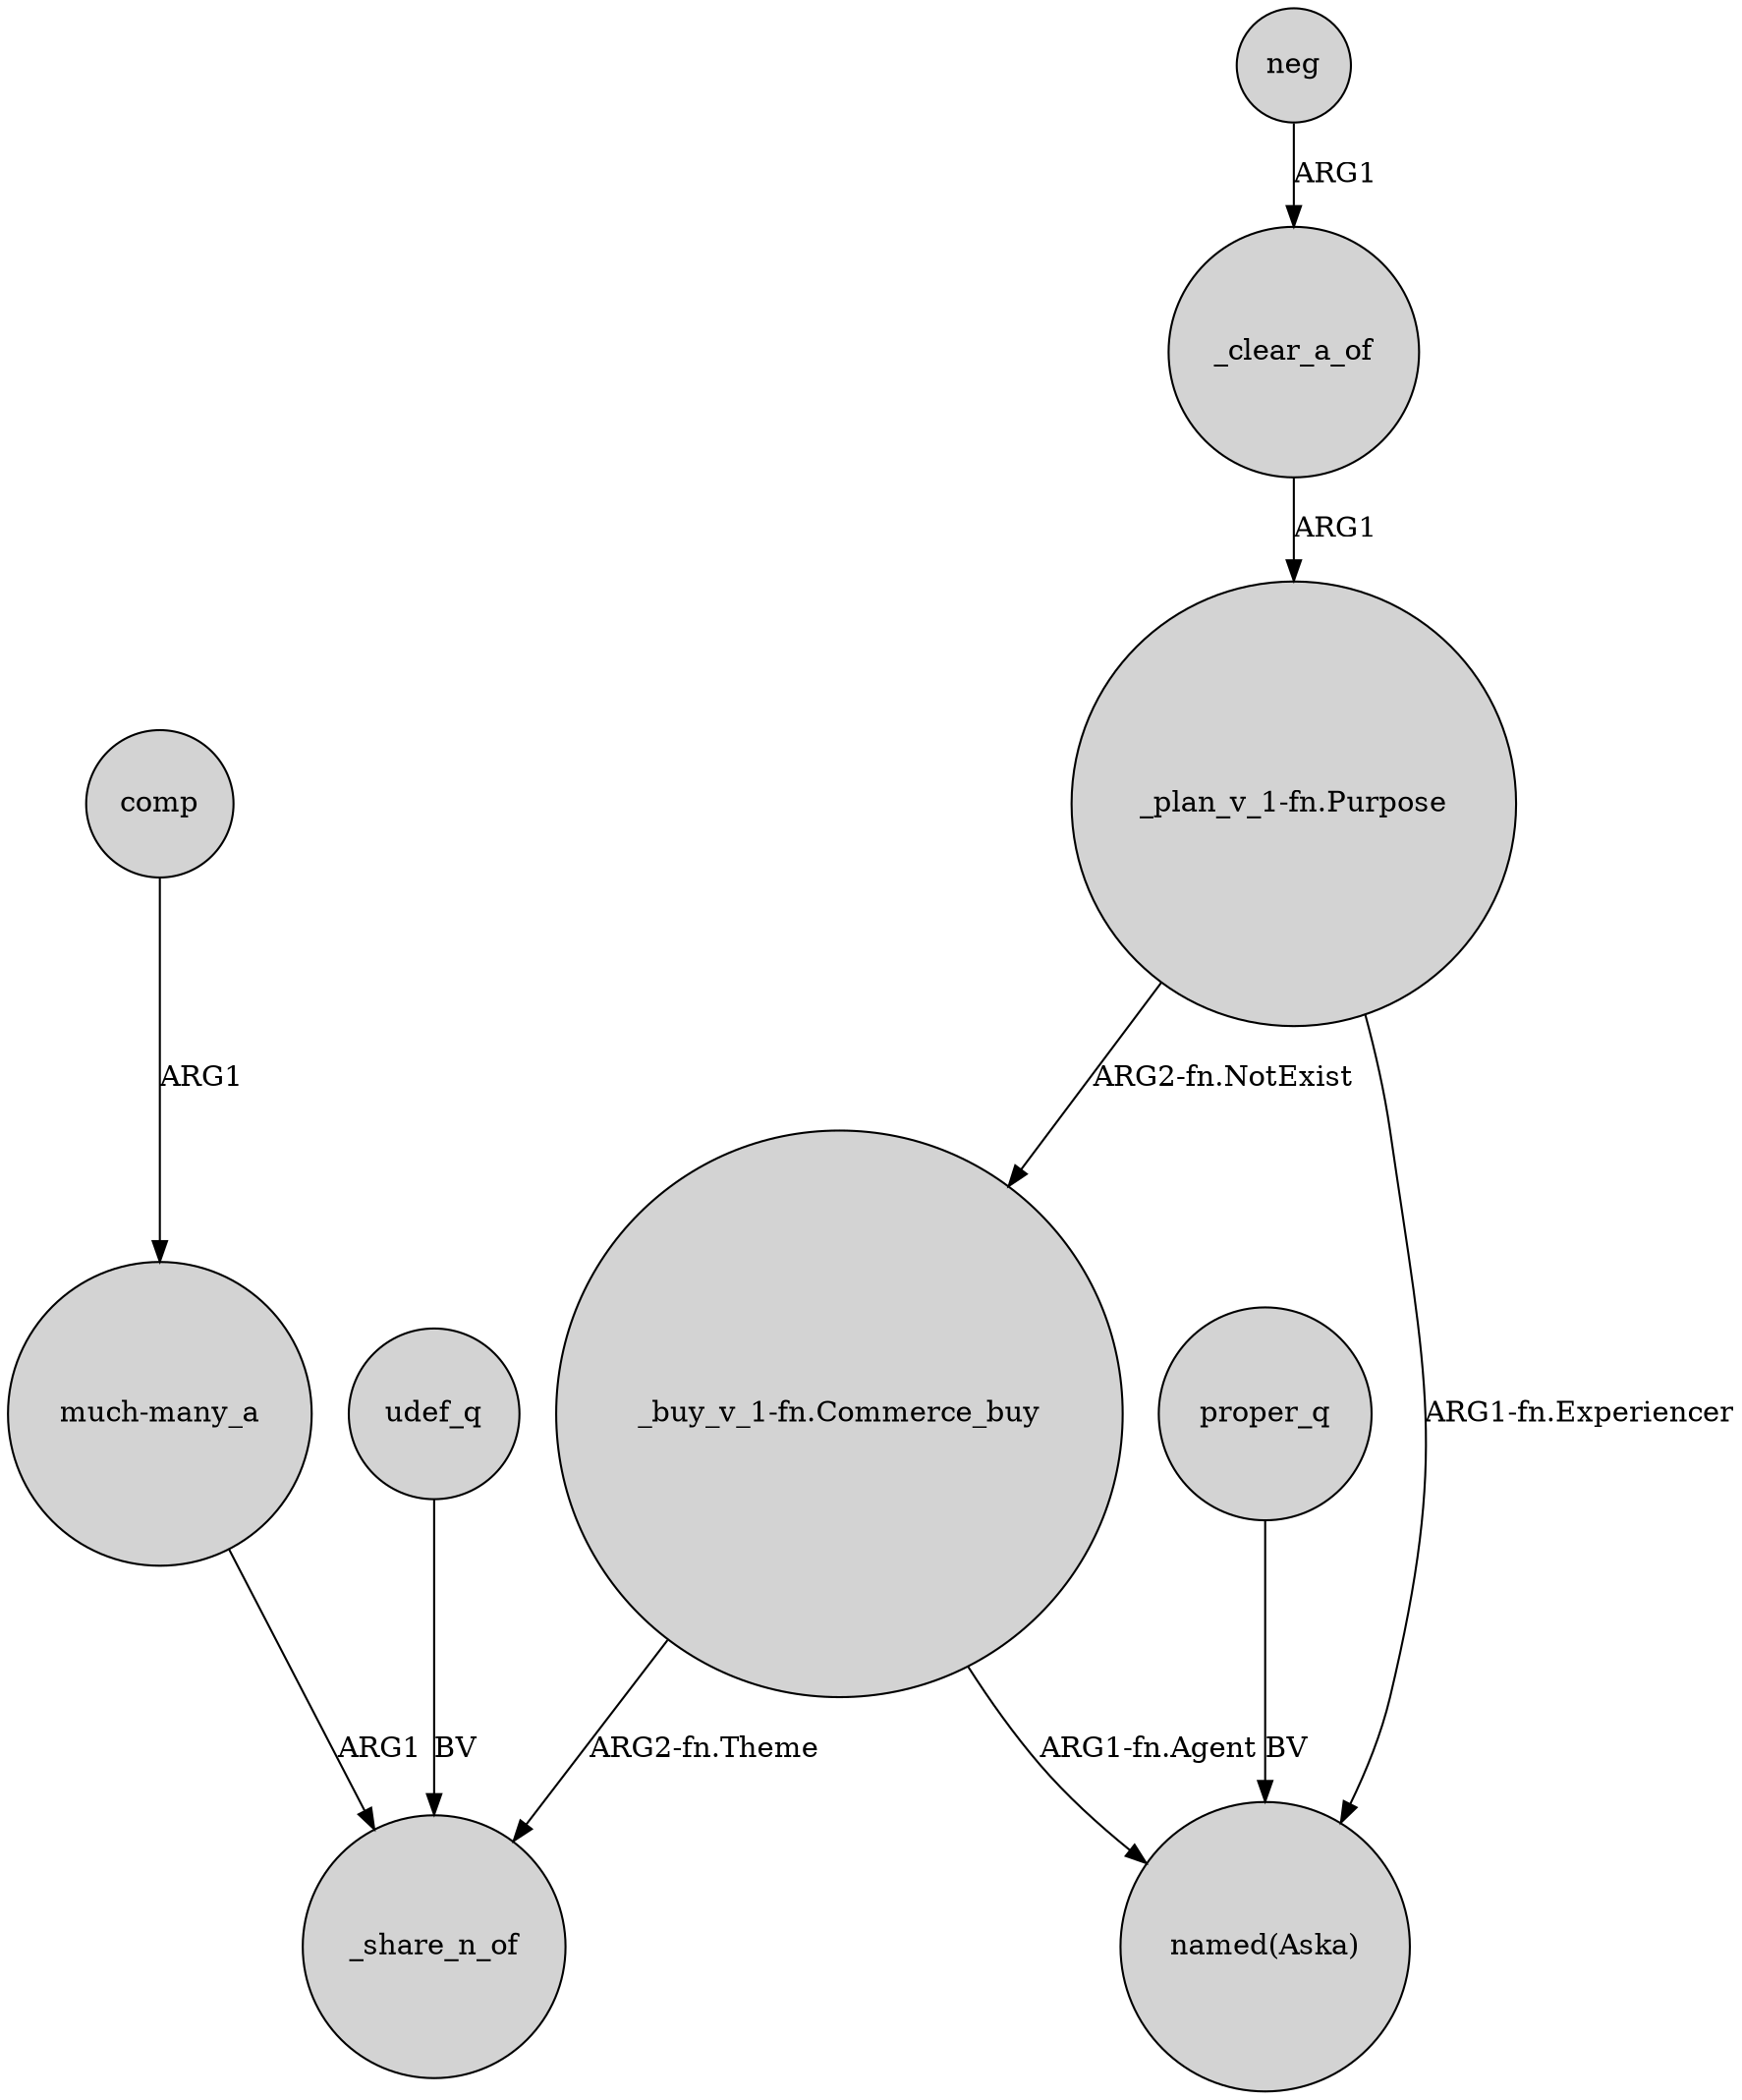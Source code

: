 digraph {
	node [shape=circle style=filled]
	proper_q -> "named(Aska)" [label=BV]
	_clear_a_of -> "_plan_v_1-fn.Purpose" [label=ARG1]
	"_buy_v_1-fn.Commerce_buy" -> "named(Aska)" [label="ARG1-fn.Agent"]
	comp -> "much-many_a" [label=ARG1]
	"_plan_v_1-fn.Purpose" -> "_buy_v_1-fn.Commerce_buy" [label="ARG2-fn.NotExist"]
	"_plan_v_1-fn.Purpose" -> "named(Aska)" [label="ARG1-fn.Experiencer"]
	neg -> _clear_a_of [label=ARG1]
	"much-many_a" -> _share_n_of [label=ARG1]
	udef_q -> _share_n_of [label=BV]
	"_buy_v_1-fn.Commerce_buy" -> _share_n_of [label="ARG2-fn.Theme"]
}
